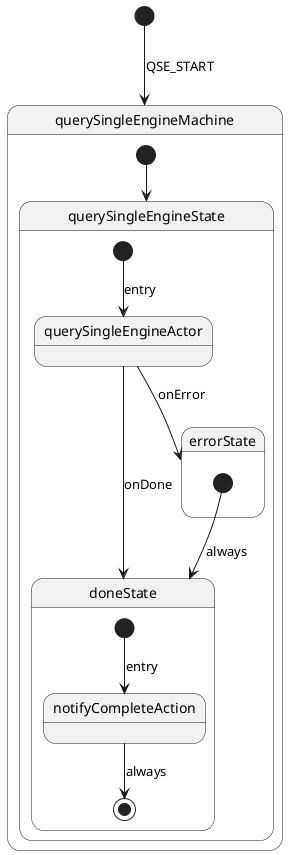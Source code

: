 @startuml

[*] --> querySingleEngineMachine : QSE_START

state querySingleEngineMachine {
    [*] --> querySingleEngineState

    state querySingleEngineState {
        [*] --> querySingleEngineActor : entry
        querySingleEngineActor --> doneState : onDone
        querySingleEngineActor --> errorState : onError

        state errorState {
            [*] --> doneState : always
        }

        state doneState {
            [*] --> notifyCompleteAction : entry
            notifyCompleteAction --> [*] : always
        }
    }
}

@enduml
